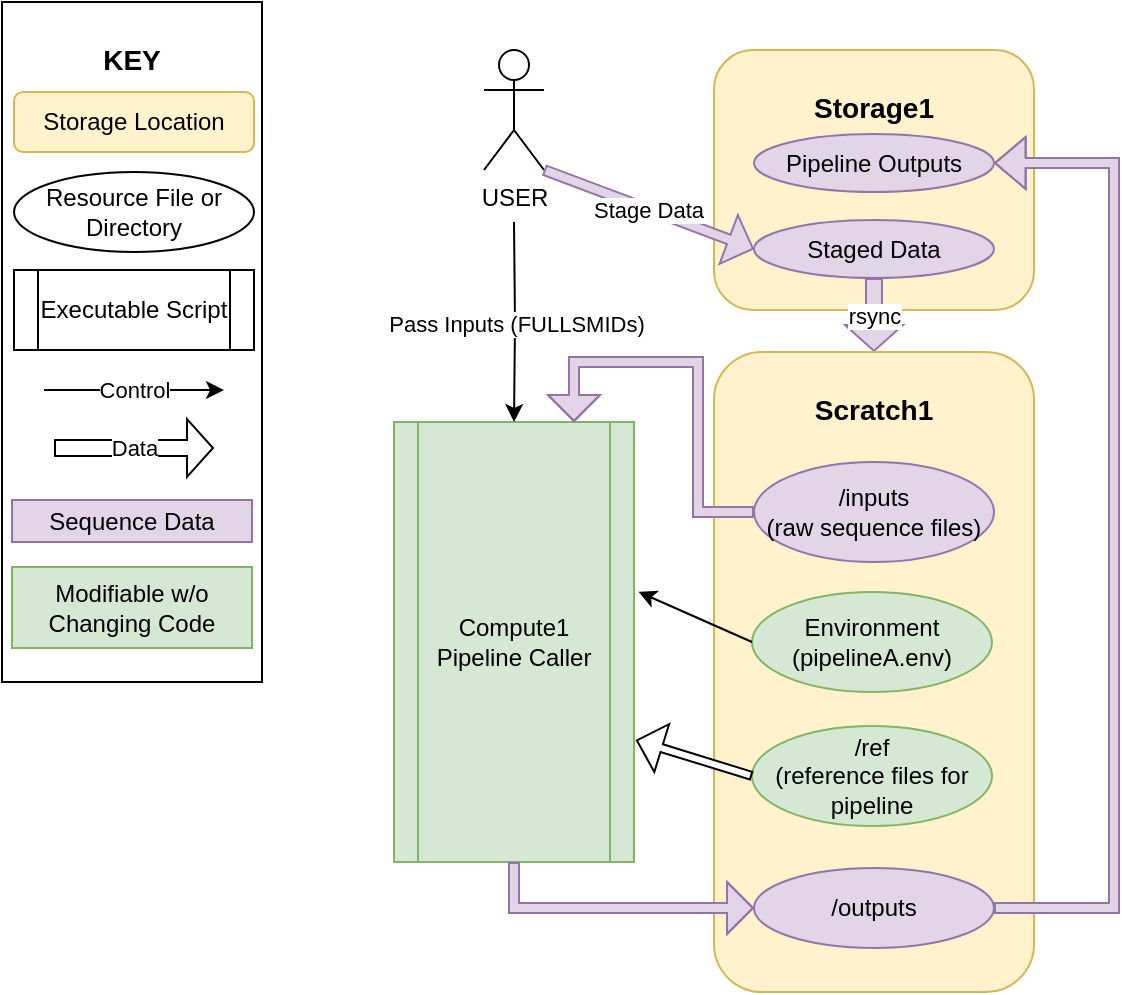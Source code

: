 <mxfile version="15.9.1" type="device"><diagram id="C5RBs43oDa-KdzZeNtuy" name="Page-1"><mxGraphModel dx="1609" dy="379" grid="1" gridSize="10" guides="1" tooltips="1" connect="1" arrows="1" fold="1" page="1" pageScale="1" pageWidth="827" pageHeight="1169" math="0" shadow="0"><root><mxCell id="WIyWlLk6GJQsqaUBKTNV-0"/><mxCell id="WIyWlLk6GJQsqaUBKTNV-1" parent="WIyWlLk6GJQsqaUBKTNV-0"/><mxCell id="bic7tzOTgyazM_Ox7ldj-6" value="Compute1 Pipeline Caller" style="shape=process;whiteSpace=wrap;html=1;backgroundOutline=1;fillColor=#d5e8d4;strokeColor=#82b366;" parent="WIyWlLk6GJQsqaUBKTNV-1" vertex="1"><mxGeometry x="190" y="210" width="120" height="220" as="geometry"/></mxCell><mxCell id="bic7tzOTgyazM_Ox7ldj-57" value="Pass Inputs (FULLSMIDs)" style="endArrow=classic;html=1;rounded=0;fillColor=default;entryX=0.5;entryY=0;entryDx=0;entryDy=0;edgeStyle=orthogonalEdgeStyle;" parent="WIyWlLk6GJQsqaUBKTNV-1" target="bic7tzOTgyazM_Ox7ldj-6" edge="1"><mxGeometry width="50" height="50" relative="1" as="geometry"><mxPoint x="250" y="110" as="sourcePoint"/><mxPoint x="420" y="160" as="targetPoint"/></mxGeometry></mxCell><mxCell id="bic7tzOTgyazM_Ox7ldj-58" value="USER" style="shape=umlActor;verticalLabelPosition=bottom;verticalAlign=top;html=1;outlineConnect=0;fillColor=default;" parent="WIyWlLk6GJQsqaUBKTNV-1" vertex="1"><mxGeometry x="235" y="24" width="30" height="60" as="geometry"/></mxCell><mxCell id="6JW2GLILoZD1xClJ9sOo-1" value="" style="group" vertex="1" connectable="0" parent="WIyWlLk6GJQsqaUBKTNV-1"><mxGeometry x="350" y="24" width="160" height="130" as="geometry"/></mxCell><mxCell id="bic7tzOTgyazM_Ox7ldj-39" value="&lt;h3&gt;Storage1&lt;/h3&gt;" style="rounded=1;whiteSpace=wrap;html=1;verticalAlign=top;fillColor=#fff2cc;strokeColor=#d6b656;" parent="6JW2GLILoZD1xClJ9sOo-1" vertex="1"><mxGeometry width="160" height="130" as="geometry"/></mxCell><mxCell id="bic7tzOTgyazM_Ox7ldj-40" value="Staged Data" style="ellipse;whiteSpace=wrap;html=1;fillColor=#e1d5e7;strokeColor=#9673a6;" parent="6JW2GLILoZD1xClJ9sOo-1" vertex="1"><mxGeometry x="20" y="85" width="120" height="29" as="geometry"/></mxCell><mxCell id="bic7tzOTgyazM_Ox7ldj-62" value="Pipeline Outputs" style="ellipse;whiteSpace=wrap;html=1;fillColor=#e1d5e7;strokeColor=#9673a6;" parent="6JW2GLILoZD1xClJ9sOo-1" vertex="1"><mxGeometry x="20" y="42" width="120" height="29" as="geometry"/></mxCell><mxCell id="bic7tzOTgyazM_Ox7ldj-63" value="Stage Data" style="endArrow=classic;html=1;rounded=0;shape=flexArrow;startSize=4;endSize=4;width=5;exitX=1;exitY=1;exitDx=0;exitDy=0;entryX=0;entryY=0.5;entryDx=0;entryDy=0;fillColor=#e1d5e7;strokeColor=#9673a6;exitPerimeter=0;" parent="WIyWlLk6GJQsqaUBKTNV-1" source="bic7tzOTgyazM_Ox7ldj-58" target="bic7tzOTgyazM_Ox7ldj-40" edge="1"><mxGeometry width="50" height="50" relative="1" as="geometry"><mxPoint x="510" y="100" as="sourcePoint"/><mxPoint x="510" y="143" as="targetPoint"/></mxGeometry></mxCell><mxCell id="bic7tzOTgyazM_Ox7ldj-41" value="rsync" style="endArrow=classic;html=1;rounded=0;shape=flexArrow;startSize=4;endSize=4;width=8;exitX=0.5;exitY=1;exitDx=0;exitDy=0;entryX=0.5;entryY=0;entryDx=0;entryDy=0;fillColor=#e1d5e7;strokeColor=#9673a6;" parent="WIyWlLk6GJQsqaUBKTNV-1" source="bic7tzOTgyazM_Ox7ldj-40" target="bic7tzOTgyazM_Ox7ldj-10" edge="1"><mxGeometry width="50" height="50" relative="1" as="geometry"><mxPoint x="600" y="130" as="sourcePoint"/><mxPoint x="680" y="130" as="targetPoint"/></mxGeometry></mxCell><mxCell id="6JW2GLILoZD1xClJ9sOo-4" value="" style="group" vertex="1" connectable="0" parent="WIyWlLk6GJQsqaUBKTNV-1"><mxGeometry x="350" y="175" width="160" height="320" as="geometry"/></mxCell><mxCell id="bic7tzOTgyazM_Ox7ldj-10" value="&lt;h3&gt;Scratch1&lt;/h3&gt;" style="rounded=1;whiteSpace=wrap;html=1;verticalAlign=top;fillColor=#fff2cc;strokeColor=#d6b656;" parent="6JW2GLILoZD1xClJ9sOo-4" vertex="1"><mxGeometry width="160" height="320" as="geometry"/></mxCell><mxCell id="bic7tzOTgyazM_Ox7ldj-12" value="Environment&lt;br&gt;(pipelineA.env)" style="ellipse;whiteSpace=wrap;html=1;fillColor=#d5e8d4;strokeColor=#82b366;" parent="6JW2GLILoZD1xClJ9sOo-4" vertex="1"><mxGeometry x="19" y="120" width="120" height="50" as="geometry"/></mxCell><mxCell id="bic7tzOTgyazM_Ox7ldj-23" value="/inputs&lt;br&gt;(raw sequence files)" style="ellipse;whiteSpace=wrap;html=1;fillColor=#e1d5e7;strokeColor=#9673a6;" parent="6JW2GLILoZD1xClJ9sOo-4" vertex="1"><mxGeometry x="20" y="55" width="120" height="50" as="geometry"/></mxCell><mxCell id="bic7tzOTgyazM_Ox7ldj-27" value="/outputs" style="ellipse;whiteSpace=wrap;html=1;fillColor=#e1d5e7;strokeColor=#9673a6;" parent="6JW2GLILoZD1xClJ9sOo-4" vertex="1"><mxGeometry x="20" y="258" width="120" height="40" as="geometry"/></mxCell><mxCell id="bic7tzOTgyazM_Ox7ldj-44" value="/ref&lt;br&gt;(reference files for pipeline" style="ellipse;whiteSpace=wrap;html=1;fillColor=#d5e8d4;strokeColor=#82b366;" parent="6JW2GLILoZD1xClJ9sOo-4" vertex="1"><mxGeometry x="19" y="187" width="120" height="50" as="geometry"/></mxCell><mxCell id="6JW2GLILoZD1xClJ9sOo-2" value="" style="endArrow=classic;html=1;rounded=0;exitX=0;exitY=0.5;exitDx=0;exitDy=0;entryX=1.019;entryY=0.386;entryDx=0;entryDy=0;entryPerimeter=0;" edge="1" parent="WIyWlLk6GJQsqaUBKTNV-1" source="bic7tzOTgyazM_Ox7ldj-12" target="bic7tzOTgyazM_Ox7ldj-6"><mxGeometry width="50" height="50" relative="1" as="geometry"><mxPoint x="330" y="340" as="sourcePoint"/><mxPoint x="380" y="290" as="targetPoint"/></mxGeometry></mxCell><mxCell id="bic7tzOTgyazM_Ox7ldj-48" value="" style="endArrow=classic;html=1;rounded=0;exitX=1;exitY=0.5;exitDx=0;exitDy=0;edgeStyle=orthogonalEdgeStyle;shape=flexArrow;endSize=4.78;startSize=7;width=5;entryX=1;entryY=0.5;entryDx=0;entryDy=0;fillColor=#e1d5e7;strokeColor=#9673a6;" parent="WIyWlLk6GJQsqaUBKTNV-1" source="bic7tzOTgyazM_Ox7ldj-27" target="bic7tzOTgyazM_Ox7ldj-62" edge="1"><mxGeometry width="50" height="50" relative="1" as="geometry"><mxPoint x="740" y="460" as="sourcePoint"/><mxPoint x="750" y="110" as="targetPoint"/><Array as="points"><mxPoint x="550" y="453"/><mxPoint x="550" y="81"/></Array></mxGeometry></mxCell><mxCell id="6JW2GLILoZD1xClJ9sOo-3" value="" style="endArrow=classic;html=1;rounded=0;exitX=0;exitY=0.5;exitDx=0;exitDy=0;entryX=1.008;entryY=0.723;entryDx=0;entryDy=0;entryPerimeter=0;shape=flexArrow;endSize=4;fillColor=default;width=4" edge="1" parent="WIyWlLk6GJQsqaUBKTNV-1" source="bic7tzOTgyazM_Ox7ldj-44" target="bic7tzOTgyazM_Ox7ldj-6"><mxGeometry width="50" height="50" relative="1" as="geometry"><mxPoint x="330" y="340" as="sourcePoint"/><mxPoint x="380" y="290" as="targetPoint"/></mxGeometry></mxCell><mxCell id="6JW2GLILoZD1xClJ9sOo-5" value="" style="endArrow=classic;html=1;rounded=0;shape=flexArrow;startSize=4;endSize=4;width=5;exitX=0;exitY=0.5;exitDx=0;exitDy=0;fillColor=#e1d5e7;strokeColor=#9673a6;edgeStyle=orthogonalEdgeStyle;entryX=0.75;entryY=0;entryDx=0;entryDy=0;" edge="1" parent="WIyWlLk6GJQsqaUBKTNV-1" source="bic7tzOTgyazM_Ox7ldj-23" target="bic7tzOTgyazM_Ox7ldj-6"><mxGeometry width="50" height="50" relative="1" as="geometry"><mxPoint x="610" y="210" as="sourcePoint"/><mxPoint x="260" y="210" as="targetPoint"/><Array as="points"><mxPoint x="342" y="255"/><mxPoint x="342" y="180"/><mxPoint x="280" y="180"/></Array></mxGeometry></mxCell><mxCell id="6JW2GLILoZD1xClJ9sOo-6" value="" style="endArrow=classic;html=1;rounded=0;shape=flexArrow;startSize=4;endSize=4;width=5;exitX=0.5;exitY=1;exitDx=0;exitDy=0;fillColor=#e1d5e7;strokeColor=#9673a6;edgeStyle=orthogonalEdgeStyle;entryX=0;entryY=0.5;entryDx=0;entryDy=0;" edge="1" parent="WIyWlLk6GJQsqaUBKTNV-1" source="bic7tzOTgyazM_Ox7ldj-6" target="bic7tzOTgyazM_Ox7ldj-27"><mxGeometry width="50" height="50" relative="1" as="geometry"><mxPoint x="510" y="405" as="sourcePoint"/><mxPoint x="600" y="450" as="targetPoint"/><Array as="points"><mxPoint x="250" y="453"/></Array></mxGeometry></mxCell><mxCell id="6JW2GLILoZD1xClJ9sOo-7" value="" style="group" vertex="1" connectable="0" parent="WIyWlLk6GJQsqaUBKTNV-1"><mxGeometry x="-6" width="130" height="340" as="geometry"/></mxCell><mxCell id="bic7tzOTgyazM_Ox7ldj-49" value="&lt;h3&gt;KEY&lt;/h3&gt;" style="rounded=0;whiteSpace=wrap;html=1;fillColor=default;verticalAlign=top;" parent="6JW2GLILoZD1xClJ9sOo-7" vertex="1"><mxGeometry width="130" height="340" as="geometry"/></mxCell><mxCell id="bic7tzOTgyazM_Ox7ldj-0" value="Storage Location" style="rounded=1;whiteSpace=wrap;html=1;fillColor=#fff2cc;strokeColor=#d6b656;" parent="6JW2GLILoZD1xClJ9sOo-7" vertex="1"><mxGeometry x="6" y="45" width="120" height="30" as="geometry"/></mxCell><mxCell id="bic7tzOTgyazM_Ox7ldj-1" value="Resource File or Directory" style="ellipse;whiteSpace=wrap;html=1;" parent="6JW2GLILoZD1xClJ9sOo-7" vertex="1"><mxGeometry x="6" y="85" width="120" height="40" as="geometry"/></mxCell><mxCell id="bic7tzOTgyazM_Ox7ldj-4" value="Executable Script" style="shape=process;whiteSpace=wrap;html=1;backgroundOutline=1;" parent="6JW2GLILoZD1xClJ9sOo-7" vertex="1"><mxGeometry x="6" y="134" width="120" height="40" as="geometry"/></mxCell><mxCell id="bic7tzOTgyazM_Ox7ldj-35" value="Control" style="endArrow=classic;html=1;rounded=0;" parent="6JW2GLILoZD1xClJ9sOo-7" edge="1"><mxGeometry width="50" height="50" relative="1" as="geometry"><mxPoint x="21" y="194" as="sourcePoint"/><mxPoint x="111" y="194" as="targetPoint"/></mxGeometry></mxCell><mxCell id="bic7tzOTgyazM_Ox7ldj-36" value="Data" style="endArrow=classic;html=1;rounded=0;shape=flexArrow;startSize=4;endSize=4;width=8;" parent="6JW2GLILoZD1xClJ9sOo-7" edge="1"><mxGeometry width="50" height="50" relative="1" as="geometry"><mxPoint x="26" y="223" as="sourcePoint"/><mxPoint x="106" y="223" as="targetPoint"/></mxGeometry></mxCell><mxCell id="bic7tzOTgyazM_Ox7ldj-64" value="Sequence Data" style="rounded=0;whiteSpace=wrap;html=1;fillColor=#e1d5e7;strokeColor=#9673a6;" parent="6JW2GLILoZD1xClJ9sOo-7" vertex="1"><mxGeometry x="5" y="249" width="120" height="21" as="geometry"/></mxCell><mxCell id="bic7tzOTgyazM_Ox7ldj-65" value="Modifiable w/o Changing Code" style="rounded=0;whiteSpace=wrap;html=1;fillColor=#d5e8d4;strokeColor=#82b366;" parent="6JW2GLILoZD1xClJ9sOo-7" vertex="1"><mxGeometry x="5" y="282.5" width="120" height="40.5" as="geometry"/></mxCell></root></mxGraphModel></diagram></mxfile>